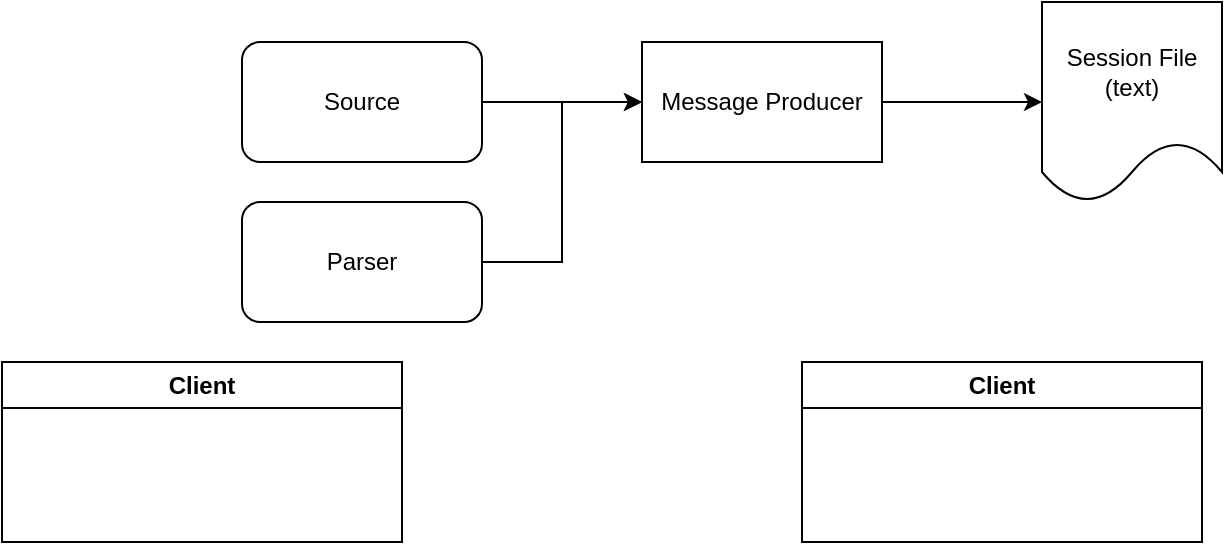 <mxfile version="24.8.8">
  <diagram name="Page-1" id="rCX7Vw4T-O8VnKkRlhGo">
    <mxGraphModel dx="1145" dy="510" grid="1" gridSize="10" guides="1" tooltips="1" connect="1" arrows="1" fold="1" page="1" pageScale="1" pageWidth="850" pageHeight="600" math="0" shadow="0">
      <root>
        <mxCell id="0" />
        <mxCell id="1" parent="0" />
        <mxCell id="qJLsTzf-kTQjAAmuUrDa-8" style="edgeStyle=orthogonalEdgeStyle;rounded=0;orthogonalLoop=1;jettySize=auto;html=1;exitX=1;exitY=0.5;exitDx=0;exitDy=0;entryX=0;entryY=0.5;entryDx=0;entryDy=0;" edge="1" parent="1" source="qJLsTzf-kTQjAAmuUrDa-2" target="qJLsTzf-kTQjAAmuUrDa-7">
          <mxGeometry relative="1" as="geometry" />
        </mxCell>
        <mxCell id="qJLsTzf-kTQjAAmuUrDa-2" value="Message Producer" style="rounded=0;whiteSpace=wrap;html=1;" vertex="1" parent="1">
          <mxGeometry x="400" y="80" width="120" height="60" as="geometry" />
        </mxCell>
        <mxCell id="qJLsTzf-kTQjAAmuUrDa-5" style="edgeStyle=orthogonalEdgeStyle;rounded=0;orthogonalLoop=1;jettySize=auto;html=1;exitX=1;exitY=0.5;exitDx=0;exitDy=0;entryX=0;entryY=0.5;entryDx=0;entryDy=0;" edge="1" parent="1" source="qJLsTzf-kTQjAAmuUrDa-3" target="qJLsTzf-kTQjAAmuUrDa-2">
          <mxGeometry relative="1" as="geometry" />
        </mxCell>
        <mxCell id="qJLsTzf-kTQjAAmuUrDa-3" value="Source" style="rounded=1;whiteSpace=wrap;html=1;" vertex="1" parent="1">
          <mxGeometry x="200" y="80" width="120" height="60" as="geometry" />
        </mxCell>
        <mxCell id="qJLsTzf-kTQjAAmuUrDa-6" style="edgeStyle=orthogonalEdgeStyle;rounded=0;orthogonalLoop=1;jettySize=auto;html=1;exitX=1;exitY=0.5;exitDx=0;exitDy=0;" edge="1" parent="1" source="qJLsTzf-kTQjAAmuUrDa-4">
          <mxGeometry relative="1" as="geometry">
            <mxPoint x="400" y="110" as="targetPoint" />
            <Array as="points">
              <mxPoint x="360" y="190" />
              <mxPoint x="360" y="110" />
            </Array>
          </mxGeometry>
        </mxCell>
        <mxCell id="qJLsTzf-kTQjAAmuUrDa-4" value="Parser" style="rounded=1;whiteSpace=wrap;html=1;" vertex="1" parent="1">
          <mxGeometry x="200" y="160" width="120" height="60" as="geometry" />
        </mxCell>
        <mxCell id="qJLsTzf-kTQjAAmuUrDa-7" value="Session File (text)" style="shape=document;whiteSpace=wrap;html=1;boundedLbl=1;" vertex="1" parent="1">
          <mxGeometry x="600" y="60" width="90" height="100" as="geometry" />
        </mxCell>
        <mxCell id="qJLsTzf-kTQjAAmuUrDa-10" value="Client" style="swimlane;whiteSpace=wrap;html=1;" vertex="1" parent="1">
          <mxGeometry x="80" y="240" width="200" height="90" as="geometry" />
        </mxCell>
        <mxCell id="qJLsTzf-kTQjAAmuUrDa-12" value="Client" style="swimlane;whiteSpace=wrap;html=1;" vertex="1" parent="1">
          <mxGeometry x="480" y="240" width="200" height="90" as="geometry" />
        </mxCell>
      </root>
    </mxGraphModel>
  </diagram>
</mxfile>
